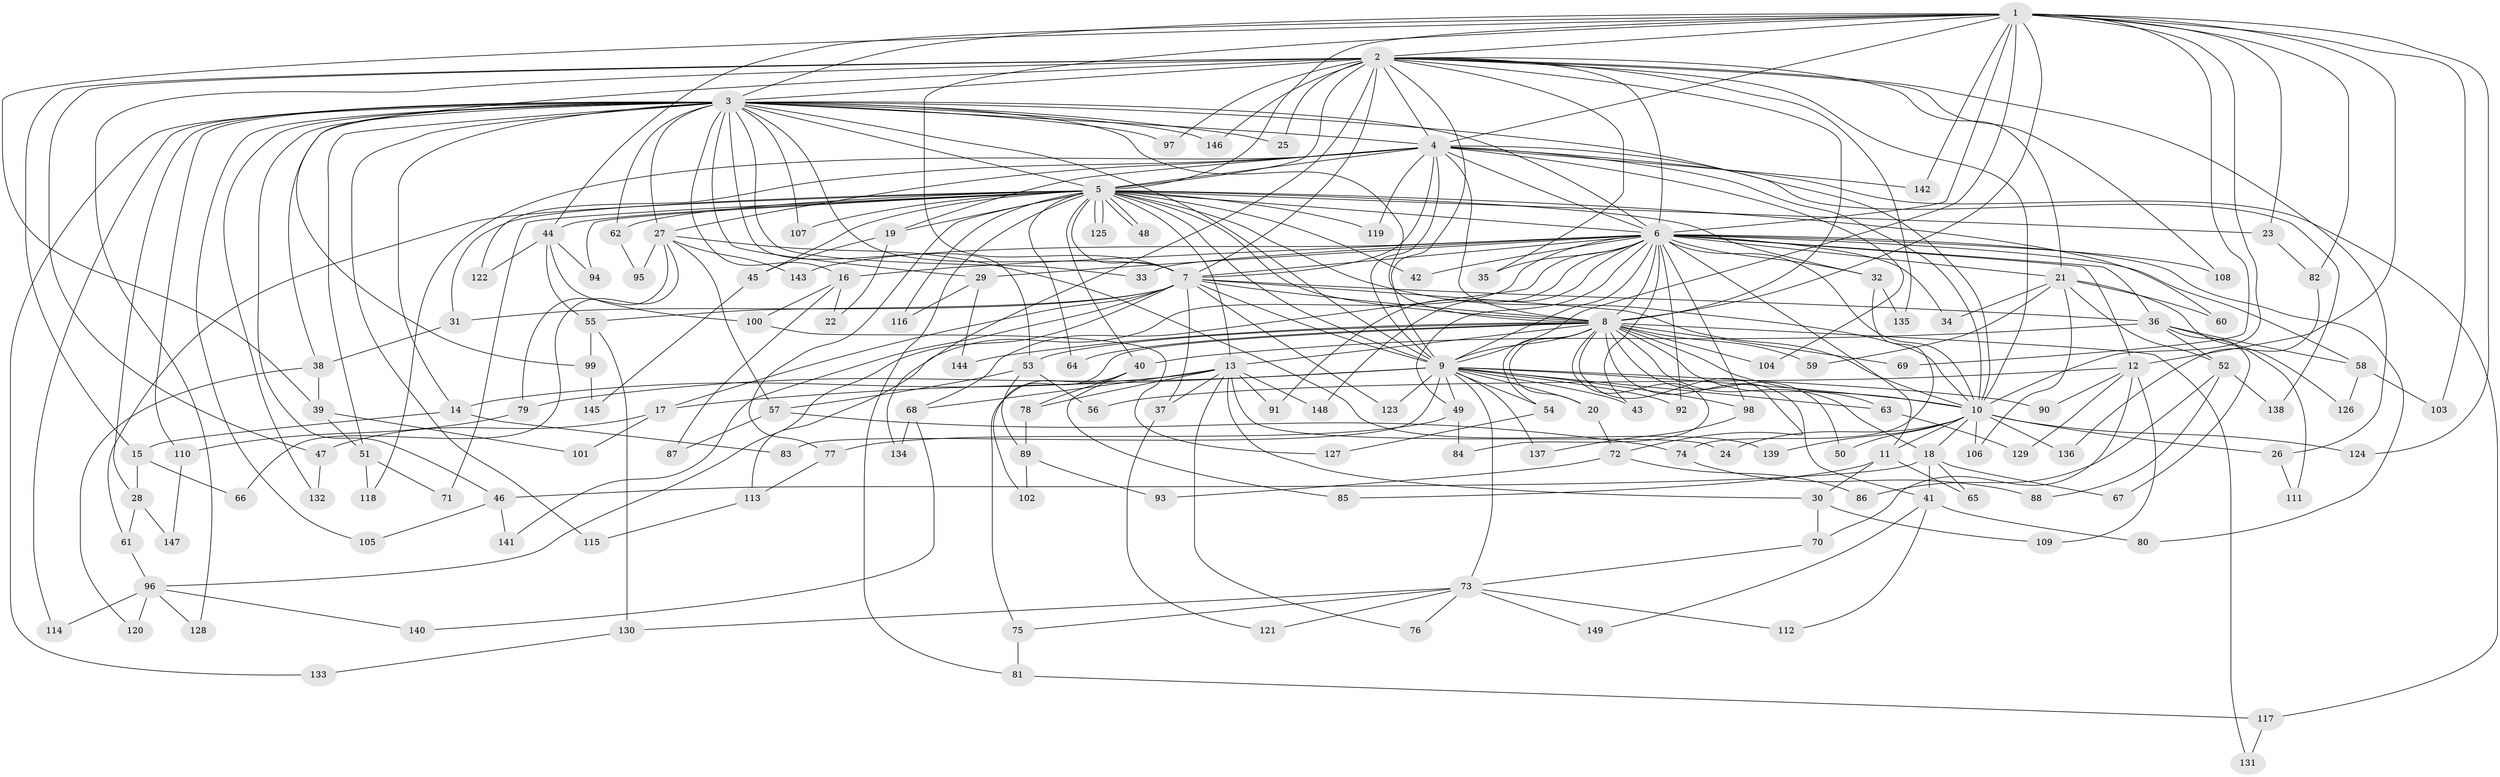 // Generated by graph-tools (version 1.1) at 2025/13/03/09/25 04:13:45]
// undirected, 149 vertices, 323 edges
graph export_dot {
graph [start="1"]
  node [color=gray90,style=filled];
  1;
  2;
  3;
  4;
  5;
  6;
  7;
  8;
  9;
  10;
  11;
  12;
  13;
  14;
  15;
  16;
  17;
  18;
  19;
  20;
  21;
  22;
  23;
  24;
  25;
  26;
  27;
  28;
  29;
  30;
  31;
  32;
  33;
  34;
  35;
  36;
  37;
  38;
  39;
  40;
  41;
  42;
  43;
  44;
  45;
  46;
  47;
  48;
  49;
  50;
  51;
  52;
  53;
  54;
  55;
  56;
  57;
  58;
  59;
  60;
  61;
  62;
  63;
  64;
  65;
  66;
  67;
  68;
  69;
  70;
  71;
  72;
  73;
  74;
  75;
  76;
  77;
  78;
  79;
  80;
  81;
  82;
  83;
  84;
  85;
  86;
  87;
  88;
  89;
  90;
  91;
  92;
  93;
  94;
  95;
  96;
  97;
  98;
  99;
  100;
  101;
  102;
  103;
  104;
  105;
  106;
  107;
  108;
  109;
  110;
  111;
  112;
  113;
  114;
  115;
  116;
  117;
  118;
  119;
  120;
  121;
  122;
  123;
  124;
  125;
  126;
  127;
  128;
  129;
  130;
  131;
  132;
  133;
  134;
  135;
  136;
  137;
  138;
  139;
  140;
  141;
  142;
  143;
  144;
  145;
  146;
  147;
  148;
  149;
  1 -- 2;
  1 -- 3;
  1 -- 4;
  1 -- 5;
  1 -- 6;
  1 -- 7;
  1 -- 8;
  1 -- 9;
  1 -- 10;
  1 -- 12;
  1 -- 23;
  1 -- 39;
  1 -- 44;
  1 -- 69;
  1 -- 82;
  1 -- 103;
  1 -- 124;
  1 -- 142;
  2 -- 3;
  2 -- 4;
  2 -- 5;
  2 -- 6;
  2 -- 7;
  2 -- 8;
  2 -- 9;
  2 -- 10;
  2 -- 15;
  2 -- 21;
  2 -- 25;
  2 -- 26;
  2 -- 35;
  2 -- 47;
  2 -- 97;
  2 -- 99;
  2 -- 108;
  2 -- 128;
  2 -- 134;
  2 -- 135;
  2 -- 146;
  3 -- 4;
  3 -- 5;
  3 -- 6;
  3 -- 7;
  3 -- 8;
  3 -- 9;
  3 -- 10;
  3 -- 14;
  3 -- 16;
  3 -- 25;
  3 -- 27;
  3 -- 28;
  3 -- 29;
  3 -- 33;
  3 -- 38;
  3 -- 46;
  3 -- 51;
  3 -- 53;
  3 -- 62;
  3 -- 97;
  3 -- 105;
  3 -- 107;
  3 -- 110;
  3 -- 114;
  3 -- 115;
  3 -- 132;
  3 -- 133;
  3 -- 146;
  4 -- 5;
  4 -- 6;
  4 -- 7;
  4 -- 8;
  4 -- 9;
  4 -- 10;
  4 -- 19;
  4 -- 27;
  4 -- 104;
  4 -- 117;
  4 -- 118;
  4 -- 119;
  4 -- 122;
  4 -- 138;
  4 -- 142;
  5 -- 6;
  5 -- 7;
  5 -- 8;
  5 -- 9;
  5 -- 10;
  5 -- 13;
  5 -- 19;
  5 -- 23;
  5 -- 31;
  5 -- 32;
  5 -- 40;
  5 -- 42;
  5 -- 44;
  5 -- 45;
  5 -- 48;
  5 -- 48;
  5 -- 60;
  5 -- 61;
  5 -- 62;
  5 -- 64;
  5 -- 71;
  5 -- 77;
  5 -- 81;
  5 -- 94;
  5 -- 107;
  5 -- 116;
  5 -- 119;
  5 -- 125;
  5 -- 125;
  6 -- 7;
  6 -- 8;
  6 -- 9;
  6 -- 10;
  6 -- 11;
  6 -- 12;
  6 -- 16;
  6 -- 21;
  6 -- 29;
  6 -- 32;
  6 -- 33;
  6 -- 34;
  6 -- 35;
  6 -- 36;
  6 -- 42;
  6 -- 43;
  6 -- 49;
  6 -- 58;
  6 -- 68;
  6 -- 80;
  6 -- 91;
  6 -- 92;
  6 -- 98;
  6 -- 108;
  6 -- 113;
  6 -- 143;
  6 -- 148;
  7 -- 8;
  7 -- 9;
  7 -- 10;
  7 -- 17;
  7 -- 31;
  7 -- 36;
  7 -- 37;
  7 -- 55;
  7 -- 96;
  7 -- 123;
  7 -- 141;
  8 -- 9;
  8 -- 10;
  8 -- 13;
  8 -- 18;
  8 -- 20;
  8 -- 41;
  8 -- 50;
  8 -- 53;
  8 -- 54;
  8 -- 59;
  8 -- 63;
  8 -- 64;
  8 -- 69;
  8 -- 72;
  8 -- 84;
  8 -- 102;
  8 -- 104;
  8 -- 131;
  8 -- 144;
  9 -- 10;
  9 -- 17;
  9 -- 20;
  9 -- 43;
  9 -- 49;
  9 -- 54;
  9 -- 63;
  9 -- 73;
  9 -- 79;
  9 -- 83;
  9 -- 90;
  9 -- 92;
  9 -- 98;
  9 -- 123;
  9 -- 137;
  10 -- 11;
  10 -- 18;
  10 -- 24;
  10 -- 26;
  10 -- 50;
  10 -- 106;
  10 -- 124;
  10 -- 136;
  10 -- 139;
  11 -- 30;
  11 -- 65;
  11 -- 85;
  12 -- 56;
  12 -- 70;
  12 -- 90;
  12 -- 109;
  12 -- 129;
  13 -- 14;
  13 -- 24;
  13 -- 30;
  13 -- 37;
  13 -- 68;
  13 -- 76;
  13 -- 78;
  13 -- 91;
  13 -- 148;
  14 -- 15;
  14 -- 83;
  15 -- 28;
  15 -- 66;
  16 -- 22;
  16 -- 87;
  16 -- 100;
  17 -- 47;
  17 -- 101;
  18 -- 41;
  18 -- 46;
  18 -- 65;
  18 -- 67;
  19 -- 22;
  19 -- 45;
  20 -- 72;
  21 -- 34;
  21 -- 52;
  21 -- 59;
  21 -- 60;
  21 -- 106;
  21 -- 111;
  23 -- 82;
  26 -- 111;
  27 -- 57;
  27 -- 66;
  27 -- 79;
  27 -- 95;
  27 -- 139;
  27 -- 143;
  28 -- 61;
  28 -- 147;
  29 -- 116;
  29 -- 144;
  30 -- 70;
  30 -- 109;
  31 -- 38;
  32 -- 74;
  32 -- 135;
  36 -- 40;
  36 -- 52;
  36 -- 58;
  36 -- 67;
  36 -- 126;
  37 -- 121;
  38 -- 39;
  38 -- 120;
  39 -- 51;
  39 -- 101;
  40 -- 75;
  40 -- 78;
  40 -- 85;
  41 -- 80;
  41 -- 112;
  41 -- 149;
  44 -- 55;
  44 -- 94;
  44 -- 100;
  44 -- 122;
  45 -- 145;
  46 -- 105;
  46 -- 141;
  47 -- 132;
  49 -- 77;
  49 -- 84;
  51 -- 71;
  51 -- 118;
  52 -- 86;
  52 -- 88;
  52 -- 138;
  53 -- 56;
  53 -- 57;
  53 -- 89;
  54 -- 127;
  55 -- 99;
  55 -- 130;
  57 -- 74;
  57 -- 87;
  58 -- 103;
  58 -- 126;
  61 -- 96;
  62 -- 95;
  63 -- 129;
  68 -- 134;
  68 -- 140;
  70 -- 73;
  72 -- 86;
  72 -- 93;
  73 -- 75;
  73 -- 76;
  73 -- 112;
  73 -- 121;
  73 -- 130;
  73 -- 149;
  74 -- 88;
  75 -- 81;
  77 -- 113;
  78 -- 89;
  79 -- 110;
  81 -- 117;
  82 -- 136;
  89 -- 93;
  89 -- 102;
  96 -- 114;
  96 -- 120;
  96 -- 128;
  96 -- 140;
  98 -- 137;
  99 -- 145;
  100 -- 127;
  110 -- 147;
  113 -- 115;
  117 -- 131;
  130 -- 133;
}
